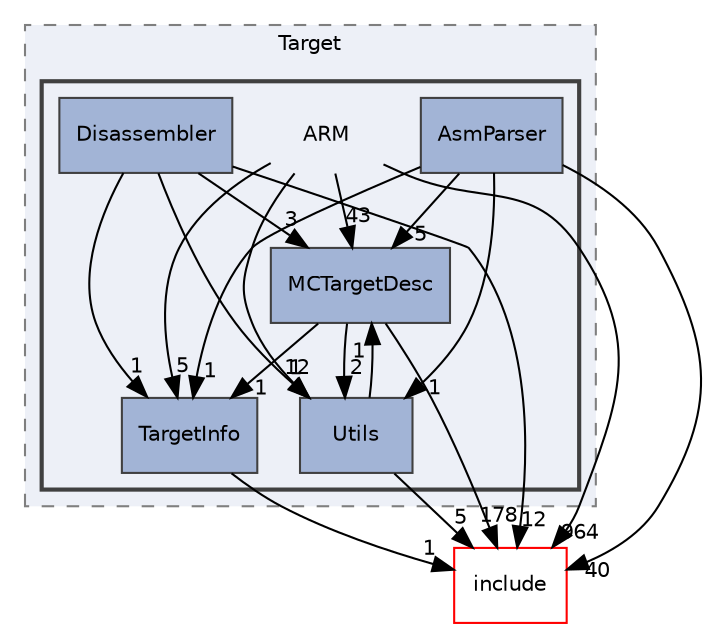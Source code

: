 digraph "lib/Target/ARM"
{
 // LATEX_PDF_SIZE
  bgcolor="transparent";
  edge [fontname="Helvetica",fontsize="10",labelfontname="Helvetica",labelfontsize="10"];
  node [fontname="Helvetica",fontsize="10",shape="box"];
  compound=true
  subgraph clusterdir_794e483eb1cc7921d35fd149d9cc325b {
    graph [ bgcolor="#edf0f7", pencolor="grey50", style="filled,dashed,", label="Target", fontname="Helvetica", fontsize="10", URL="dir_794e483eb1cc7921d35fd149d9cc325b.html"]
  subgraph clusterdir_4394675d1fa84070817ace1e93b57e8a {
    graph [ bgcolor="#edf0f7", pencolor="grey25", style="filled,bold,", label="", fontname="Helvetica", fontsize="10", URL="dir_4394675d1fa84070817ace1e93b57e8a.html"]
    dir_4394675d1fa84070817ace1e93b57e8a [shape=plaintext, label="ARM"];
  dir_f54a02ae71ee9179afdc9bc6d797c5e2 [label="AsmParser", style="filled,", fillcolor="#a2b4d6", color="grey25", URL="dir_f54a02ae71ee9179afdc9bc6d797c5e2.html"];
  dir_9284bacc593f864a459203e09e618af5 [label="Disassembler", style="filled,", fillcolor="#a2b4d6", color="grey25", URL="dir_9284bacc593f864a459203e09e618af5.html"];
  dir_01936f0ac99a25b61f7f8770fcd2356f [label="MCTargetDesc", style="filled,", fillcolor="#a2b4d6", color="grey25", URL="dir_01936f0ac99a25b61f7f8770fcd2356f.html"];
  dir_e74ffd2db7d0965c485dd377d7fa07ac [label="TargetInfo", style="filled,", fillcolor="#a2b4d6", color="grey25", URL="dir_e74ffd2db7d0965c485dd377d7fa07ac.html"];
  dir_4e37b6fde532b2a91802f4c74b8b2743 [label="Utils", style="filled,", fillcolor="#a2b4d6", color="grey25", URL="dir_4e37b6fde532b2a91802f4c74b8b2743.html"];
  }
  }
  dir_d44c64559bbebec7f509842c48db8b23 [label="include", style="", fillcolor="#edf0f7", color="red", URL="dir_d44c64559bbebec7f509842c48db8b23.html"];
  dir_4394675d1fa84070817ace1e93b57e8a->dir_01936f0ac99a25b61f7f8770fcd2356f [headlabel="43", labeldistance=1.5 headhref="dir_000008_000126.html"];
  dir_4394675d1fa84070817ace1e93b57e8a->dir_4e37b6fde532b2a91802f4c74b8b2743 [headlabel="12", labeldistance=1.5 headhref="dir_000008_000227.html"];
  dir_4394675d1fa84070817ace1e93b57e8a->dir_d44c64559bbebec7f509842c48db8b23 [headlabel="964", labeldistance=1.5 headhref="dir_000008_000082.html"];
  dir_4394675d1fa84070817ace1e93b57e8a->dir_e74ffd2db7d0965c485dd377d7fa07ac [headlabel="5", labeldistance=1.5 headhref="dir_000008_000197.html"];
  dir_f54a02ae71ee9179afdc9bc6d797c5e2->dir_01936f0ac99a25b61f7f8770fcd2356f [headlabel="5", labeldistance=1.5 headhref="dir_000013_000126.html"];
  dir_f54a02ae71ee9179afdc9bc6d797c5e2->dir_4e37b6fde532b2a91802f4c74b8b2743 [headlabel="1", labeldistance=1.5 headhref="dir_000013_000227.html"];
  dir_f54a02ae71ee9179afdc9bc6d797c5e2->dir_d44c64559bbebec7f509842c48db8b23 [headlabel="40", labeldistance=1.5 headhref="dir_000013_000082.html"];
  dir_f54a02ae71ee9179afdc9bc6d797c5e2->dir_e74ffd2db7d0965c485dd377d7fa07ac [headlabel="1", labeldistance=1.5 headhref="dir_000013_000197.html"];
  dir_9284bacc593f864a459203e09e618af5->dir_01936f0ac99a25b61f7f8770fcd2356f [headlabel="3", labeldistance=1.5 headhref="dir_000051_000126.html"];
  dir_9284bacc593f864a459203e09e618af5->dir_4e37b6fde532b2a91802f4c74b8b2743 [headlabel="1", labeldistance=1.5 headhref="dir_000051_000227.html"];
  dir_9284bacc593f864a459203e09e618af5->dir_d44c64559bbebec7f509842c48db8b23 [headlabel="12", labeldistance=1.5 headhref="dir_000051_000082.html"];
  dir_9284bacc593f864a459203e09e618af5->dir_e74ffd2db7d0965c485dd377d7fa07ac [headlabel="1", labeldistance=1.5 headhref="dir_000051_000197.html"];
  dir_01936f0ac99a25b61f7f8770fcd2356f->dir_4e37b6fde532b2a91802f4c74b8b2743 [headlabel="2", labeldistance=1.5 headhref="dir_000126_000227.html"];
  dir_01936f0ac99a25b61f7f8770fcd2356f->dir_d44c64559bbebec7f509842c48db8b23 [headlabel="178", labeldistance=1.5 headhref="dir_000126_000082.html"];
  dir_01936f0ac99a25b61f7f8770fcd2356f->dir_e74ffd2db7d0965c485dd377d7fa07ac [headlabel="1", labeldistance=1.5 headhref="dir_000126_000197.html"];
  dir_e74ffd2db7d0965c485dd377d7fa07ac->dir_d44c64559bbebec7f509842c48db8b23 [headlabel="1", labeldistance=1.5 headhref="dir_000197_000082.html"];
  dir_4e37b6fde532b2a91802f4c74b8b2743->dir_01936f0ac99a25b61f7f8770fcd2356f [headlabel="1", labeldistance=1.5 headhref="dir_000227_000126.html"];
  dir_4e37b6fde532b2a91802f4c74b8b2743->dir_d44c64559bbebec7f509842c48db8b23 [headlabel="5", labeldistance=1.5 headhref="dir_000227_000082.html"];
}
